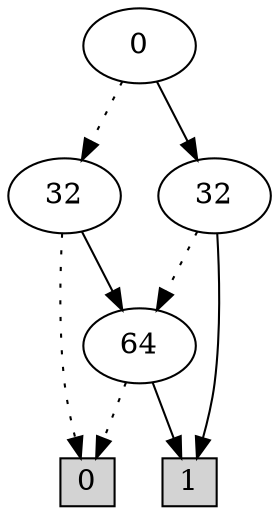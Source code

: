 digraph G {
0 [shape=box, label="0", style=filled, shape=box, height=0.3, width=0.3];
1 [shape=box, label="1", style=filled, shape=box, height=0.3, width=0.3];
1290 [label="0"];
1290 -> 1288 [style=dotted];
1290 -> 1289 [style=filled];
1288 [label="32"];
1288 -> 0 [style=dotted];
1288 -> 130 [style=filled];
130 [label="64"];
130 -> 0 [style=dotted];
130 -> 1 [style=filled];
1289 [label="32"];
1289 -> 130 [style=dotted];
1289 -> 1 [style=filled];
}
